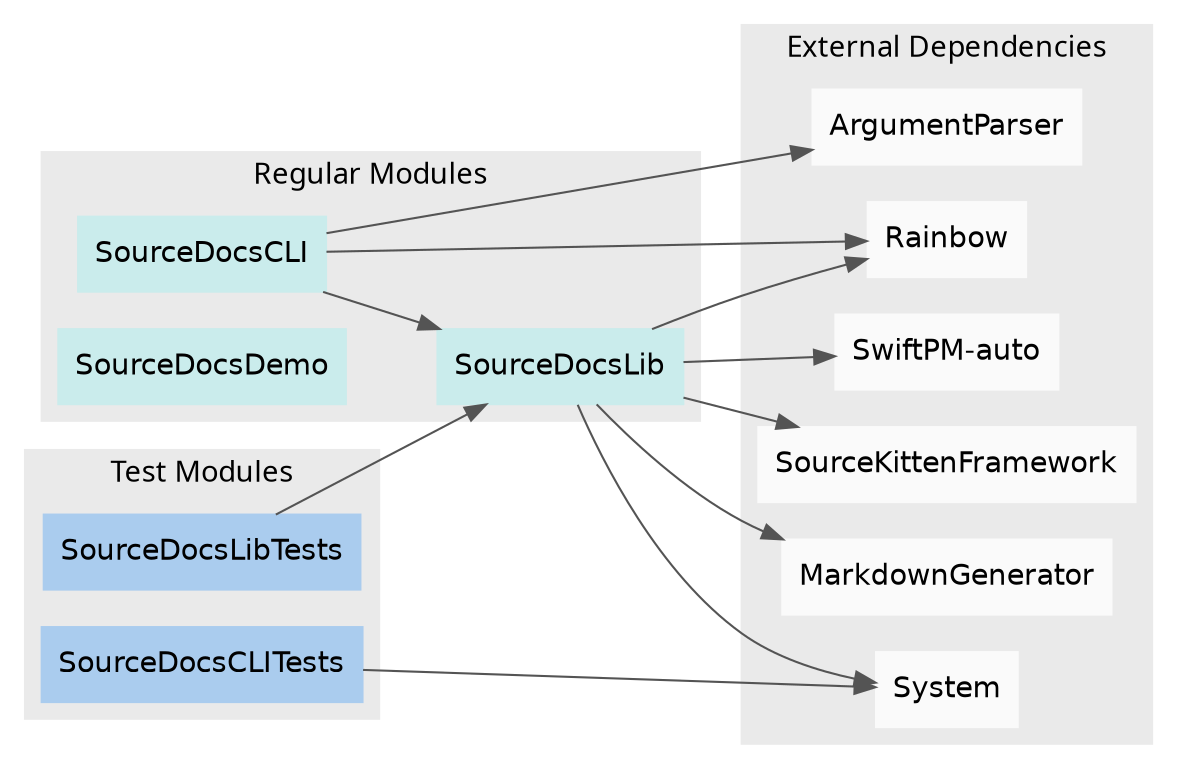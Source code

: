 digraph ModuleDependencyGraph {
    rankdir = LR
    graph [fontname="Helvetica-light", style = filled, color = "#eaeaea"]
    node [shape=box, fontname="Helvetica", style=filled]
    edge [color="#545454"]

    subgraph clusterRegular {
    label = "Regular Modules"
    node [color="#caecec"]
    "SourceDocsCLI"
    "SourceDocsLib"
    "SourceDocsDemo"
}
    subgraph clusterTests {
    label = "Test Modules"
    node [color="#aaccee"]
    "SourceDocsCLITests"
    "SourceDocsLibTests"
}
    subgraph clusterExternal {
    label = "External Dependencies"
    node [color="#fafafa"]
    "ArgumentParser"
    "MarkdownGenerator"
    "Rainbow"
    "SourceKittenFramework"
    "SwiftPM-auto"
    "System"
}

    "SourceDocsCLI" -> "ArgumentParser"
    "SourceDocsCLI" -> "SourceDocsLib"
    "SourceDocsCLI" -> "Rainbow"
    "SourceDocsLib" -> "SourceKittenFramework"
    "SourceDocsLib" -> "SwiftPM-auto"
    "SourceDocsLib" -> "MarkdownGenerator"
    "SourceDocsLib" -> "Rainbow"
    "SourceDocsLib" -> "System"
    "SourceDocsCLITests" -> "System"
    "SourceDocsLibTests" -> "SourceDocsLib"
}